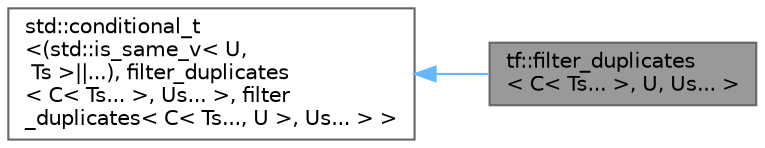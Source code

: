 digraph "tf::filter_duplicates&lt; C&lt; Ts... &gt;, U, Us... &gt;"
{
 // LATEX_PDF_SIZE
  bgcolor="transparent";
  edge [fontname=Helvetica,fontsize=10,labelfontname=Helvetica,labelfontsize=10];
  node [fontname=Helvetica,fontsize=10,shape=box,height=0.2,width=0.4];
  rankdir="LR";
  Node1 [id="Node000001",label="tf::filter_duplicates\l\< C\< Ts... \>, U, Us... \>",height=0.2,width=0.4,color="gray40", fillcolor="grey60", style="filled", fontcolor="black",tooltip=" "];
  Node2 -> Node1 [id="edge1_Node000001_Node000002",dir="back",color="steelblue1",style="solid",tooltip=" "];
  Node2 [id="Node000002",label="std::conditional_t\l\<(std::is_same_v\< U,\l Ts \>\|\|...), filter_duplicates\l\< C\< Ts... \>, Us... \>, filter\l_duplicates\< C\< Ts..., U \>, Us... \> \>",height=0.2,width=0.4,color="gray40", fillcolor="white", style="filled",tooltip=" "];
}
